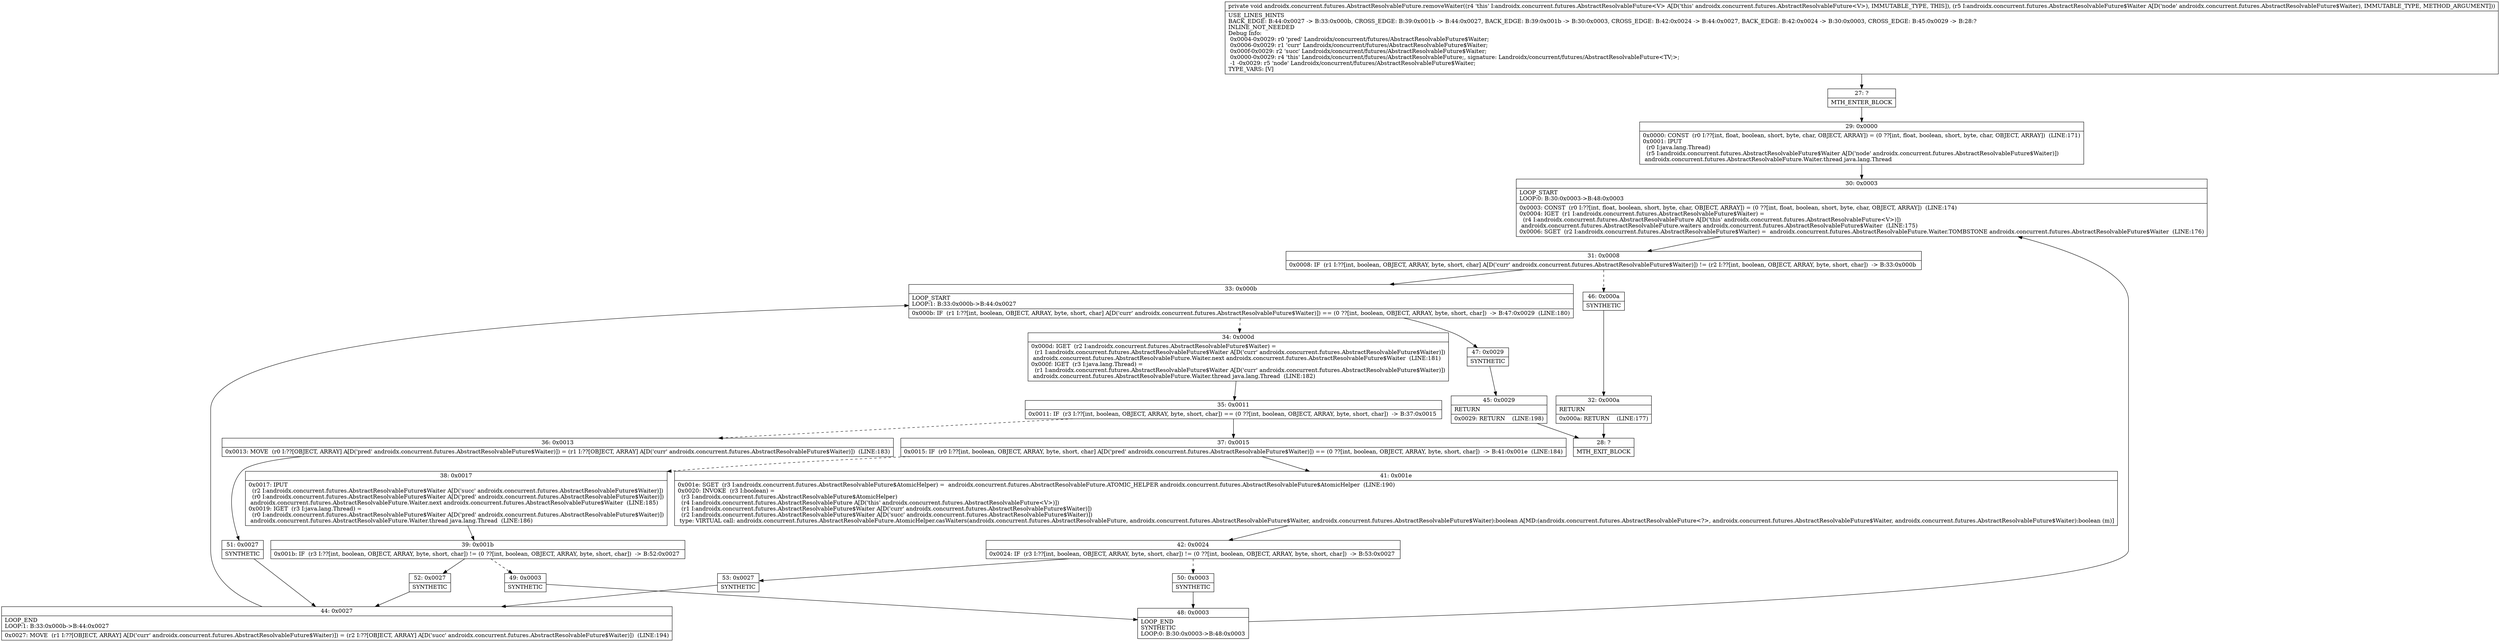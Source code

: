 digraph "CFG forandroidx.concurrent.futures.AbstractResolvableFuture.removeWaiter(Landroidx\/concurrent\/futures\/AbstractResolvableFuture$Waiter;)V" {
Node_27 [shape=record,label="{27\:\ ?|MTH_ENTER_BLOCK\l}"];
Node_29 [shape=record,label="{29\:\ 0x0000|0x0000: CONST  (r0 I:??[int, float, boolean, short, byte, char, OBJECT, ARRAY]) = (0 ??[int, float, boolean, short, byte, char, OBJECT, ARRAY])  (LINE:171)\l0x0001: IPUT  \l  (r0 I:java.lang.Thread)\l  (r5 I:androidx.concurrent.futures.AbstractResolvableFuture$Waiter A[D('node' androidx.concurrent.futures.AbstractResolvableFuture$Waiter)])\l androidx.concurrent.futures.AbstractResolvableFuture.Waiter.thread java.lang.Thread \l}"];
Node_30 [shape=record,label="{30\:\ 0x0003|LOOP_START\lLOOP:0: B:30:0x0003\-\>B:48:0x0003\l|0x0003: CONST  (r0 I:??[int, float, boolean, short, byte, char, OBJECT, ARRAY]) = (0 ??[int, float, boolean, short, byte, char, OBJECT, ARRAY])  (LINE:174)\l0x0004: IGET  (r1 I:androidx.concurrent.futures.AbstractResolvableFuture$Waiter) = \l  (r4 I:androidx.concurrent.futures.AbstractResolvableFuture A[D('this' androidx.concurrent.futures.AbstractResolvableFuture\<V\>)])\l androidx.concurrent.futures.AbstractResolvableFuture.waiters androidx.concurrent.futures.AbstractResolvableFuture$Waiter  (LINE:175)\l0x0006: SGET  (r2 I:androidx.concurrent.futures.AbstractResolvableFuture$Waiter) =  androidx.concurrent.futures.AbstractResolvableFuture.Waiter.TOMBSTONE androidx.concurrent.futures.AbstractResolvableFuture$Waiter  (LINE:176)\l}"];
Node_31 [shape=record,label="{31\:\ 0x0008|0x0008: IF  (r1 I:??[int, boolean, OBJECT, ARRAY, byte, short, char] A[D('curr' androidx.concurrent.futures.AbstractResolvableFuture$Waiter)]) != (r2 I:??[int, boolean, OBJECT, ARRAY, byte, short, char])  \-\> B:33:0x000b \l}"];
Node_33 [shape=record,label="{33\:\ 0x000b|LOOP_START\lLOOP:1: B:33:0x000b\-\>B:44:0x0027\l|0x000b: IF  (r1 I:??[int, boolean, OBJECT, ARRAY, byte, short, char] A[D('curr' androidx.concurrent.futures.AbstractResolvableFuture$Waiter)]) == (0 ??[int, boolean, OBJECT, ARRAY, byte, short, char])  \-\> B:47:0x0029  (LINE:180)\l}"];
Node_34 [shape=record,label="{34\:\ 0x000d|0x000d: IGET  (r2 I:androidx.concurrent.futures.AbstractResolvableFuture$Waiter) = \l  (r1 I:androidx.concurrent.futures.AbstractResolvableFuture$Waiter A[D('curr' androidx.concurrent.futures.AbstractResolvableFuture$Waiter)])\l androidx.concurrent.futures.AbstractResolvableFuture.Waiter.next androidx.concurrent.futures.AbstractResolvableFuture$Waiter  (LINE:181)\l0x000f: IGET  (r3 I:java.lang.Thread) = \l  (r1 I:androidx.concurrent.futures.AbstractResolvableFuture$Waiter A[D('curr' androidx.concurrent.futures.AbstractResolvableFuture$Waiter)])\l androidx.concurrent.futures.AbstractResolvableFuture.Waiter.thread java.lang.Thread  (LINE:182)\l}"];
Node_35 [shape=record,label="{35\:\ 0x0011|0x0011: IF  (r3 I:??[int, boolean, OBJECT, ARRAY, byte, short, char]) == (0 ??[int, boolean, OBJECT, ARRAY, byte, short, char])  \-\> B:37:0x0015 \l}"];
Node_36 [shape=record,label="{36\:\ 0x0013|0x0013: MOVE  (r0 I:??[OBJECT, ARRAY] A[D('pred' androidx.concurrent.futures.AbstractResolvableFuture$Waiter)]) = (r1 I:??[OBJECT, ARRAY] A[D('curr' androidx.concurrent.futures.AbstractResolvableFuture$Waiter)])  (LINE:183)\l}"];
Node_51 [shape=record,label="{51\:\ 0x0027|SYNTHETIC\l}"];
Node_44 [shape=record,label="{44\:\ 0x0027|LOOP_END\lLOOP:1: B:33:0x000b\-\>B:44:0x0027\l|0x0027: MOVE  (r1 I:??[OBJECT, ARRAY] A[D('curr' androidx.concurrent.futures.AbstractResolvableFuture$Waiter)]) = (r2 I:??[OBJECT, ARRAY] A[D('succ' androidx.concurrent.futures.AbstractResolvableFuture$Waiter)])  (LINE:194)\l}"];
Node_37 [shape=record,label="{37\:\ 0x0015|0x0015: IF  (r0 I:??[int, boolean, OBJECT, ARRAY, byte, short, char] A[D('pred' androidx.concurrent.futures.AbstractResolvableFuture$Waiter)]) == (0 ??[int, boolean, OBJECT, ARRAY, byte, short, char])  \-\> B:41:0x001e  (LINE:184)\l}"];
Node_38 [shape=record,label="{38\:\ 0x0017|0x0017: IPUT  \l  (r2 I:androidx.concurrent.futures.AbstractResolvableFuture$Waiter A[D('succ' androidx.concurrent.futures.AbstractResolvableFuture$Waiter)])\l  (r0 I:androidx.concurrent.futures.AbstractResolvableFuture$Waiter A[D('pred' androidx.concurrent.futures.AbstractResolvableFuture$Waiter)])\l androidx.concurrent.futures.AbstractResolvableFuture.Waiter.next androidx.concurrent.futures.AbstractResolvableFuture$Waiter  (LINE:185)\l0x0019: IGET  (r3 I:java.lang.Thread) = \l  (r0 I:androidx.concurrent.futures.AbstractResolvableFuture$Waiter A[D('pred' androidx.concurrent.futures.AbstractResolvableFuture$Waiter)])\l androidx.concurrent.futures.AbstractResolvableFuture.Waiter.thread java.lang.Thread  (LINE:186)\l}"];
Node_39 [shape=record,label="{39\:\ 0x001b|0x001b: IF  (r3 I:??[int, boolean, OBJECT, ARRAY, byte, short, char]) != (0 ??[int, boolean, OBJECT, ARRAY, byte, short, char])  \-\> B:52:0x0027 \l}"];
Node_49 [shape=record,label="{49\:\ 0x0003|SYNTHETIC\l}"];
Node_48 [shape=record,label="{48\:\ 0x0003|LOOP_END\lSYNTHETIC\lLOOP:0: B:30:0x0003\-\>B:48:0x0003\l}"];
Node_52 [shape=record,label="{52\:\ 0x0027|SYNTHETIC\l}"];
Node_41 [shape=record,label="{41\:\ 0x001e|0x001e: SGET  (r3 I:androidx.concurrent.futures.AbstractResolvableFuture$AtomicHelper) =  androidx.concurrent.futures.AbstractResolvableFuture.ATOMIC_HELPER androidx.concurrent.futures.AbstractResolvableFuture$AtomicHelper  (LINE:190)\l0x0020: INVOKE  (r3 I:boolean) = \l  (r3 I:androidx.concurrent.futures.AbstractResolvableFuture$AtomicHelper)\l  (r4 I:androidx.concurrent.futures.AbstractResolvableFuture A[D('this' androidx.concurrent.futures.AbstractResolvableFuture\<V\>)])\l  (r1 I:androidx.concurrent.futures.AbstractResolvableFuture$Waiter A[D('curr' androidx.concurrent.futures.AbstractResolvableFuture$Waiter)])\l  (r2 I:androidx.concurrent.futures.AbstractResolvableFuture$Waiter A[D('succ' androidx.concurrent.futures.AbstractResolvableFuture$Waiter)])\l type: VIRTUAL call: androidx.concurrent.futures.AbstractResolvableFuture.AtomicHelper.casWaiters(androidx.concurrent.futures.AbstractResolvableFuture, androidx.concurrent.futures.AbstractResolvableFuture$Waiter, androidx.concurrent.futures.AbstractResolvableFuture$Waiter):boolean A[MD:(androidx.concurrent.futures.AbstractResolvableFuture\<?\>, androidx.concurrent.futures.AbstractResolvableFuture$Waiter, androidx.concurrent.futures.AbstractResolvableFuture$Waiter):boolean (m)]\l}"];
Node_42 [shape=record,label="{42\:\ 0x0024|0x0024: IF  (r3 I:??[int, boolean, OBJECT, ARRAY, byte, short, char]) != (0 ??[int, boolean, OBJECT, ARRAY, byte, short, char])  \-\> B:53:0x0027 \l}"];
Node_50 [shape=record,label="{50\:\ 0x0003|SYNTHETIC\l}"];
Node_53 [shape=record,label="{53\:\ 0x0027|SYNTHETIC\l}"];
Node_47 [shape=record,label="{47\:\ 0x0029|SYNTHETIC\l}"];
Node_45 [shape=record,label="{45\:\ 0x0029|RETURN\l|0x0029: RETURN    (LINE:198)\l}"];
Node_28 [shape=record,label="{28\:\ ?|MTH_EXIT_BLOCK\l}"];
Node_46 [shape=record,label="{46\:\ 0x000a|SYNTHETIC\l}"];
Node_32 [shape=record,label="{32\:\ 0x000a|RETURN\l|0x000a: RETURN    (LINE:177)\l}"];
MethodNode[shape=record,label="{private void androidx.concurrent.futures.AbstractResolvableFuture.removeWaiter((r4 'this' I:androidx.concurrent.futures.AbstractResolvableFuture\<V\> A[D('this' androidx.concurrent.futures.AbstractResolvableFuture\<V\>), IMMUTABLE_TYPE, THIS]), (r5 I:androidx.concurrent.futures.AbstractResolvableFuture$Waiter A[D('node' androidx.concurrent.futures.AbstractResolvableFuture$Waiter), IMMUTABLE_TYPE, METHOD_ARGUMENT]))  | USE_LINES_HINTS\lBACK_EDGE: B:44:0x0027 \-\> B:33:0x000b, CROSS_EDGE: B:39:0x001b \-\> B:44:0x0027, BACK_EDGE: B:39:0x001b \-\> B:30:0x0003, CROSS_EDGE: B:42:0x0024 \-\> B:44:0x0027, BACK_EDGE: B:42:0x0024 \-\> B:30:0x0003, CROSS_EDGE: B:45:0x0029 \-\> B:28:?\lINLINE_NOT_NEEDED\lDebug Info:\l  0x0004\-0x0029: r0 'pred' Landroidx\/concurrent\/futures\/AbstractResolvableFuture$Waiter;\l  0x0006\-0x0029: r1 'curr' Landroidx\/concurrent\/futures\/AbstractResolvableFuture$Waiter;\l  0x000f\-0x0029: r2 'succ' Landroidx\/concurrent\/futures\/AbstractResolvableFuture$Waiter;\l  0x0000\-0x0029: r4 'this' Landroidx\/concurrent\/futures\/AbstractResolvableFuture;, signature: Landroidx\/concurrent\/futures\/AbstractResolvableFuture\<TV;\>;\l  \-1 \-0x0029: r5 'node' Landroidx\/concurrent\/futures\/AbstractResolvableFuture$Waiter;\lTYPE_VARS: [V]\l}"];
MethodNode -> Node_27;Node_27 -> Node_29;
Node_29 -> Node_30;
Node_30 -> Node_31;
Node_31 -> Node_33;
Node_31 -> Node_46[style=dashed];
Node_33 -> Node_34[style=dashed];
Node_33 -> Node_47;
Node_34 -> Node_35;
Node_35 -> Node_36[style=dashed];
Node_35 -> Node_37;
Node_36 -> Node_51;
Node_51 -> Node_44;
Node_44 -> Node_33;
Node_37 -> Node_38[style=dashed];
Node_37 -> Node_41;
Node_38 -> Node_39;
Node_39 -> Node_49[style=dashed];
Node_39 -> Node_52;
Node_49 -> Node_48;
Node_48 -> Node_30;
Node_52 -> Node_44;
Node_41 -> Node_42;
Node_42 -> Node_50[style=dashed];
Node_42 -> Node_53;
Node_50 -> Node_48;
Node_53 -> Node_44;
Node_47 -> Node_45;
Node_45 -> Node_28;
Node_46 -> Node_32;
Node_32 -> Node_28;
}

